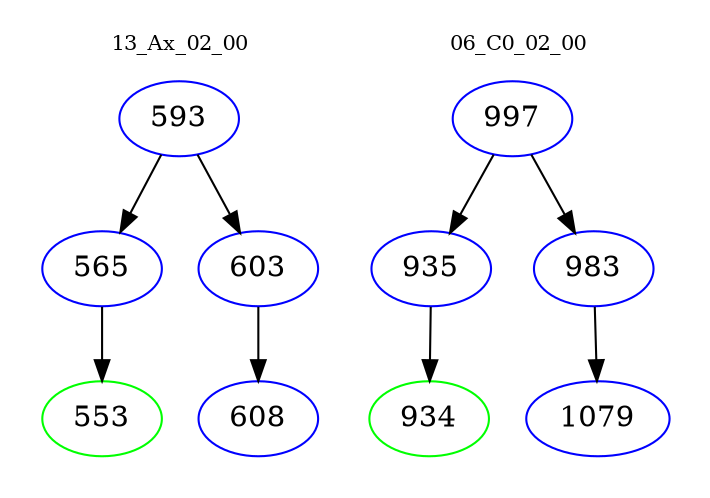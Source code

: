 digraph{
subgraph cluster_0 {
color = white
label = "13_Ax_02_00";
fontsize=10;
T0_593 [label="593", color="blue"]
T0_593 -> T0_565 [color="black"]
T0_565 [label="565", color="blue"]
T0_565 -> T0_553 [color="black"]
T0_553 [label="553", color="green"]
T0_593 -> T0_603 [color="black"]
T0_603 [label="603", color="blue"]
T0_603 -> T0_608 [color="black"]
T0_608 [label="608", color="blue"]
}
subgraph cluster_1 {
color = white
label = "06_C0_02_00";
fontsize=10;
T1_997 [label="997", color="blue"]
T1_997 -> T1_935 [color="black"]
T1_935 [label="935", color="blue"]
T1_935 -> T1_934 [color="black"]
T1_934 [label="934", color="green"]
T1_997 -> T1_983 [color="black"]
T1_983 [label="983", color="blue"]
T1_983 -> T1_1079 [color="black"]
T1_1079 [label="1079", color="blue"]
}
}
